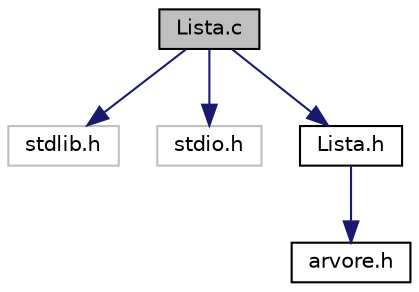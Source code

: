 digraph "Lista.c"
{
  edge [fontname="Helvetica",fontsize="10",labelfontname="Helvetica",labelfontsize="10"];
  node [fontname="Helvetica",fontsize="10",shape=record];
  Node1 [label="Lista.c",height=0.2,width=0.4,color="black", fillcolor="grey75", style="filled", fontcolor="black"];
  Node1 -> Node2 [color="midnightblue",fontsize="10",style="solid",fontname="Helvetica"];
  Node2 [label="stdlib.h",height=0.2,width=0.4,color="grey75", fillcolor="white", style="filled"];
  Node1 -> Node3 [color="midnightblue",fontsize="10",style="solid",fontname="Helvetica"];
  Node3 [label="stdio.h",height=0.2,width=0.4,color="grey75", fillcolor="white", style="filled"];
  Node1 -> Node4 [color="midnightblue",fontsize="10",style="solid",fontname="Helvetica"];
  Node4 [label="Lista.h",height=0.2,width=0.4,color="black", fillcolor="white", style="filled",URL="$_lista_8h.html"];
  Node4 -> Node5 [color="midnightblue",fontsize="10",style="solid",fontname="Helvetica"];
  Node5 [label="arvore.h",height=0.2,width=0.4,color="black", fillcolor="white", style="filled",URL="$arvore_8h_source.html"];
}
